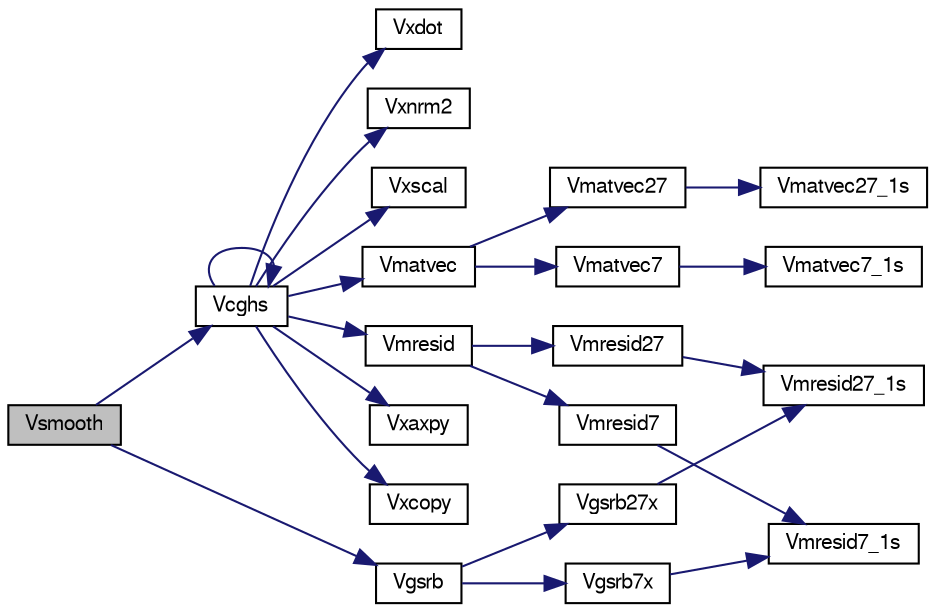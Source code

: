 digraph G
{
  edge [fontname="FreeSans",fontsize="10",labelfontname="FreeSans",labelfontsize="10"];
  node [fontname="FreeSans",fontsize="10",shape=record];
  rankdir=LR;
  Node1 [label="Vsmooth",height=0.2,width=0.4,color="black", fillcolor="grey75", style="filled" fontcolor="black"];
  Node1 -> Node2 [color="midnightblue",fontsize="10",style="solid",fontname="FreeSans"];
  Node2 [label="Vcghs",height=0.2,width=0.4,color="black", fillcolor="white", style="filled",URL="$cgd_8h.html#a7c7f5d86bfd491a12a1fbe4e44a15246"];
  Node2 -> Node2 [color="midnightblue",fontsize="10",style="solid",fontname="FreeSans"];
  Node2 -> Node3 [color="midnightblue",fontsize="10",style="solid",fontname="FreeSans"];
  Node3 [label="Vmatvec",height=0.2,width=0.4,color="black", fillcolor="white", style="filled",URL="$matvecd_8h.html#a3550f412c9793915998671c2c0b8df4f",tooltip="Break the matrix data-structure into diagonals and then call the matrix-vector routine."];
  Node3 -> Node4 [color="midnightblue",fontsize="10",style="solid",fontname="FreeSans"];
  Node4 [label="Vmatvec27",height=0.2,width=0.4,color="black", fillcolor="white", style="filled",URL="$matvecd_8h.html#a20925845b383dba21bf7fb7dafb340b0"];
  Node4 -> Node5 [color="midnightblue",fontsize="10",style="solid",fontname="FreeSans"];
  Node5 [label="Vmatvec27_1s",height=0.2,width=0.4,color="black", fillcolor="white", style="filled",URL="$matvecd_8h.html#afdd47ebf5a388815a71a5a7331ca886e"];
  Node3 -> Node6 [color="midnightblue",fontsize="10",style="solid",fontname="FreeSans"];
  Node6 [label="Vmatvec7",height=0.2,width=0.4,color="black", fillcolor="white", style="filled",URL="$matvecd_8h.html#ae6b8553ded343f1ee7d0d4011a560141"];
  Node6 -> Node7 [color="midnightblue",fontsize="10",style="solid",fontname="FreeSans"];
  Node7 [label="Vmatvec7_1s",height=0.2,width=0.4,color="black", fillcolor="white", style="filled",URL="$matvecd_8h.html#a7cdea00c982b9b4ef1e9de29f92045fb"];
  Node2 -> Node8 [color="midnightblue",fontsize="10",style="solid",fontname="FreeSans"];
  Node8 [label="Vmresid",height=0.2,width=0.4,color="black", fillcolor="white", style="filled",URL="$matvecd_8h.html#aaa7843124ee62ccb6d9469363a8cd6a6",tooltip="Break the matrix data-structure into diagonals and then call the residual routine."];
  Node8 -> Node9 [color="midnightblue",fontsize="10",style="solid",fontname="FreeSans"];
  Node9 [label="Vmresid27",height=0.2,width=0.4,color="black", fillcolor="white", style="filled",URL="$matvecd_8h.html#a7f825c93285a5e22ac0b505ef1834da1"];
  Node9 -> Node10 [color="midnightblue",fontsize="10",style="solid",fontname="FreeSans"];
  Node10 [label="Vmresid27_1s",height=0.2,width=0.4,color="black", fillcolor="white", style="filled",URL="$matvecd_8h.html#a0c381239d197298b29b8310540c6dd48"];
  Node8 -> Node11 [color="midnightblue",fontsize="10",style="solid",fontname="FreeSans"];
  Node11 [label="Vmresid7",height=0.2,width=0.4,color="black", fillcolor="white", style="filled",URL="$matvecd_8h.html#acdf5e00def4da6b7fcda91bd3510cdb9"];
  Node11 -> Node12 [color="midnightblue",fontsize="10",style="solid",fontname="FreeSans"];
  Node12 [label="Vmresid7_1s",height=0.2,width=0.4,color="black", fillcolor="white", style="filled",URL="$matvecd_8h.html#af2083c2638126d9bf7c729cb9686758c"];
  Node2 -> Node13 [color="midnightblue",fontsize="10",style="solid",fontname="FreeSans"];
  Node13 [label="Vxaxpy",height=0.2,width=0.4,color="black", fillcolor="white", style="filled",URL="$mikpckd_8h.html#ac453601512aae1d82a7bf7c14326f0b6",tooltip="saxpy operation for a grid function with boundary values."];
  Node2 -> Node14 [color="midnightblue",fontsize="10",style="solid",fontname="FreeSans"];
  Node14 [label="Vxcopy",height=0.2,width=0.4,color="black", fillcolor="white", style="filled",URL="$mikpckd_8h.html#a964d91008dba76f460e36b9a207fb2af",tooltip="Copy operation for a grid function with boundary values. Quite simply copies one 3d matrix to another..."];
  Node2 -> Node15 [color="midnightblue",fontsize="10",style="solid",fontname="FreeSans"];
  Node15 [label="Vxdot",height=0.2,width=0.4,color="black", fillcolor="white", style="filled",URL="$mikpckd_8h.html#a3f117cfb2336b1291164ef351dd2bd69",tooltip="Inner product operation for a grid function with boundary values."];
  Node2 -> Node16 [color="midnightblue",fontsize="10",style="solid",fontname="FreeSans"];
  Node16 [label="Vxnrm2",height=0.2,width=0.4,color="black", fillcolor="white", style="filled",URL="$mikpckd_8h.html#ac7a7f2c804a247ec8b5aea45058e1d26",tooltip="Norm operation for a grid function with boundary values."];
  Node2 -> Node17 [color="midnightblue",fontsize="10",style="solid",fontname="FreeSans"];
  Node17 [label="Vxscal",height=0.2,width=0.4,color="black", fillcolor="white", style="filled",URL="$mikpckd_8h.html#a678a92f4fb3447e6dbbc97bef28e160e",tooltip="Scale operation for a grid function with boundary values."];
  Node1 -> Node18 [color="midnightblue",fontsize="10",style="solid",fontname="FreeSans"];
  Node18 [label="Vgsrb",height=0.2,width=0.4,color="black", fillcolor="white", style="filled",URL="$gsd_8h.html#a3e7151571d9f8a79e8eaf38dbec02197",tooltip="Call the fast diagonal iterative method."];
  Node18 -> Node19 [color="midnightblue",fontsize="10",style="solid",fontname="FreeSans"];
  Node19 [label="Vgsrb27x",height=0.2,width=0.4,color="black", fillcolor="white", style="filled",URL="$gsd_8h.html#a09556d855f1a3899ebde6355298b05f5"];
  Node19 -> Node10 [color="midnightblue",fontsize="10",style="solid",fontname="FreeSans"];
  Node18 -> Node20 [color="midnightblue",fontsize="10",style="solid",fontname="FreeSans"];
  Node20 [label="Vgsrb7x",height=0.2,width=0.4,color="black", fillcolor="white", style="filled",URL="$gsd_8h.html#a70b9996b9824109c5a184fade23cb119"];
  Node20 -> Node12 [color="midnightblue",fontsize="10",style="solid",fontname="FreeSans"];
}
